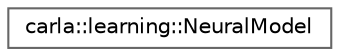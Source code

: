 digraph "类继承关系图"
{
 // INTERACTIVE_SVG=YES
 // LATEX_PDF_SIZE
  bgcolor="transparent";
  edge [fontname=Helvetica,fontsize=10,labelfontname=Helvetica,labelfontsize=10];
  node [fontname=Helvetica,fontsize=10,shape=box,height=0.2,width=0.4];
  rankdir="LR";
  Node0 [id="Node000000",label="carla::learning::NeuralModel",height=0.2,width=0.4,color="grey40", fillcolor="white", style="filled",URL="$da/d9e/classcarla_1_1learning_1_1NeuralModel.html",tooltip=" "];
}
